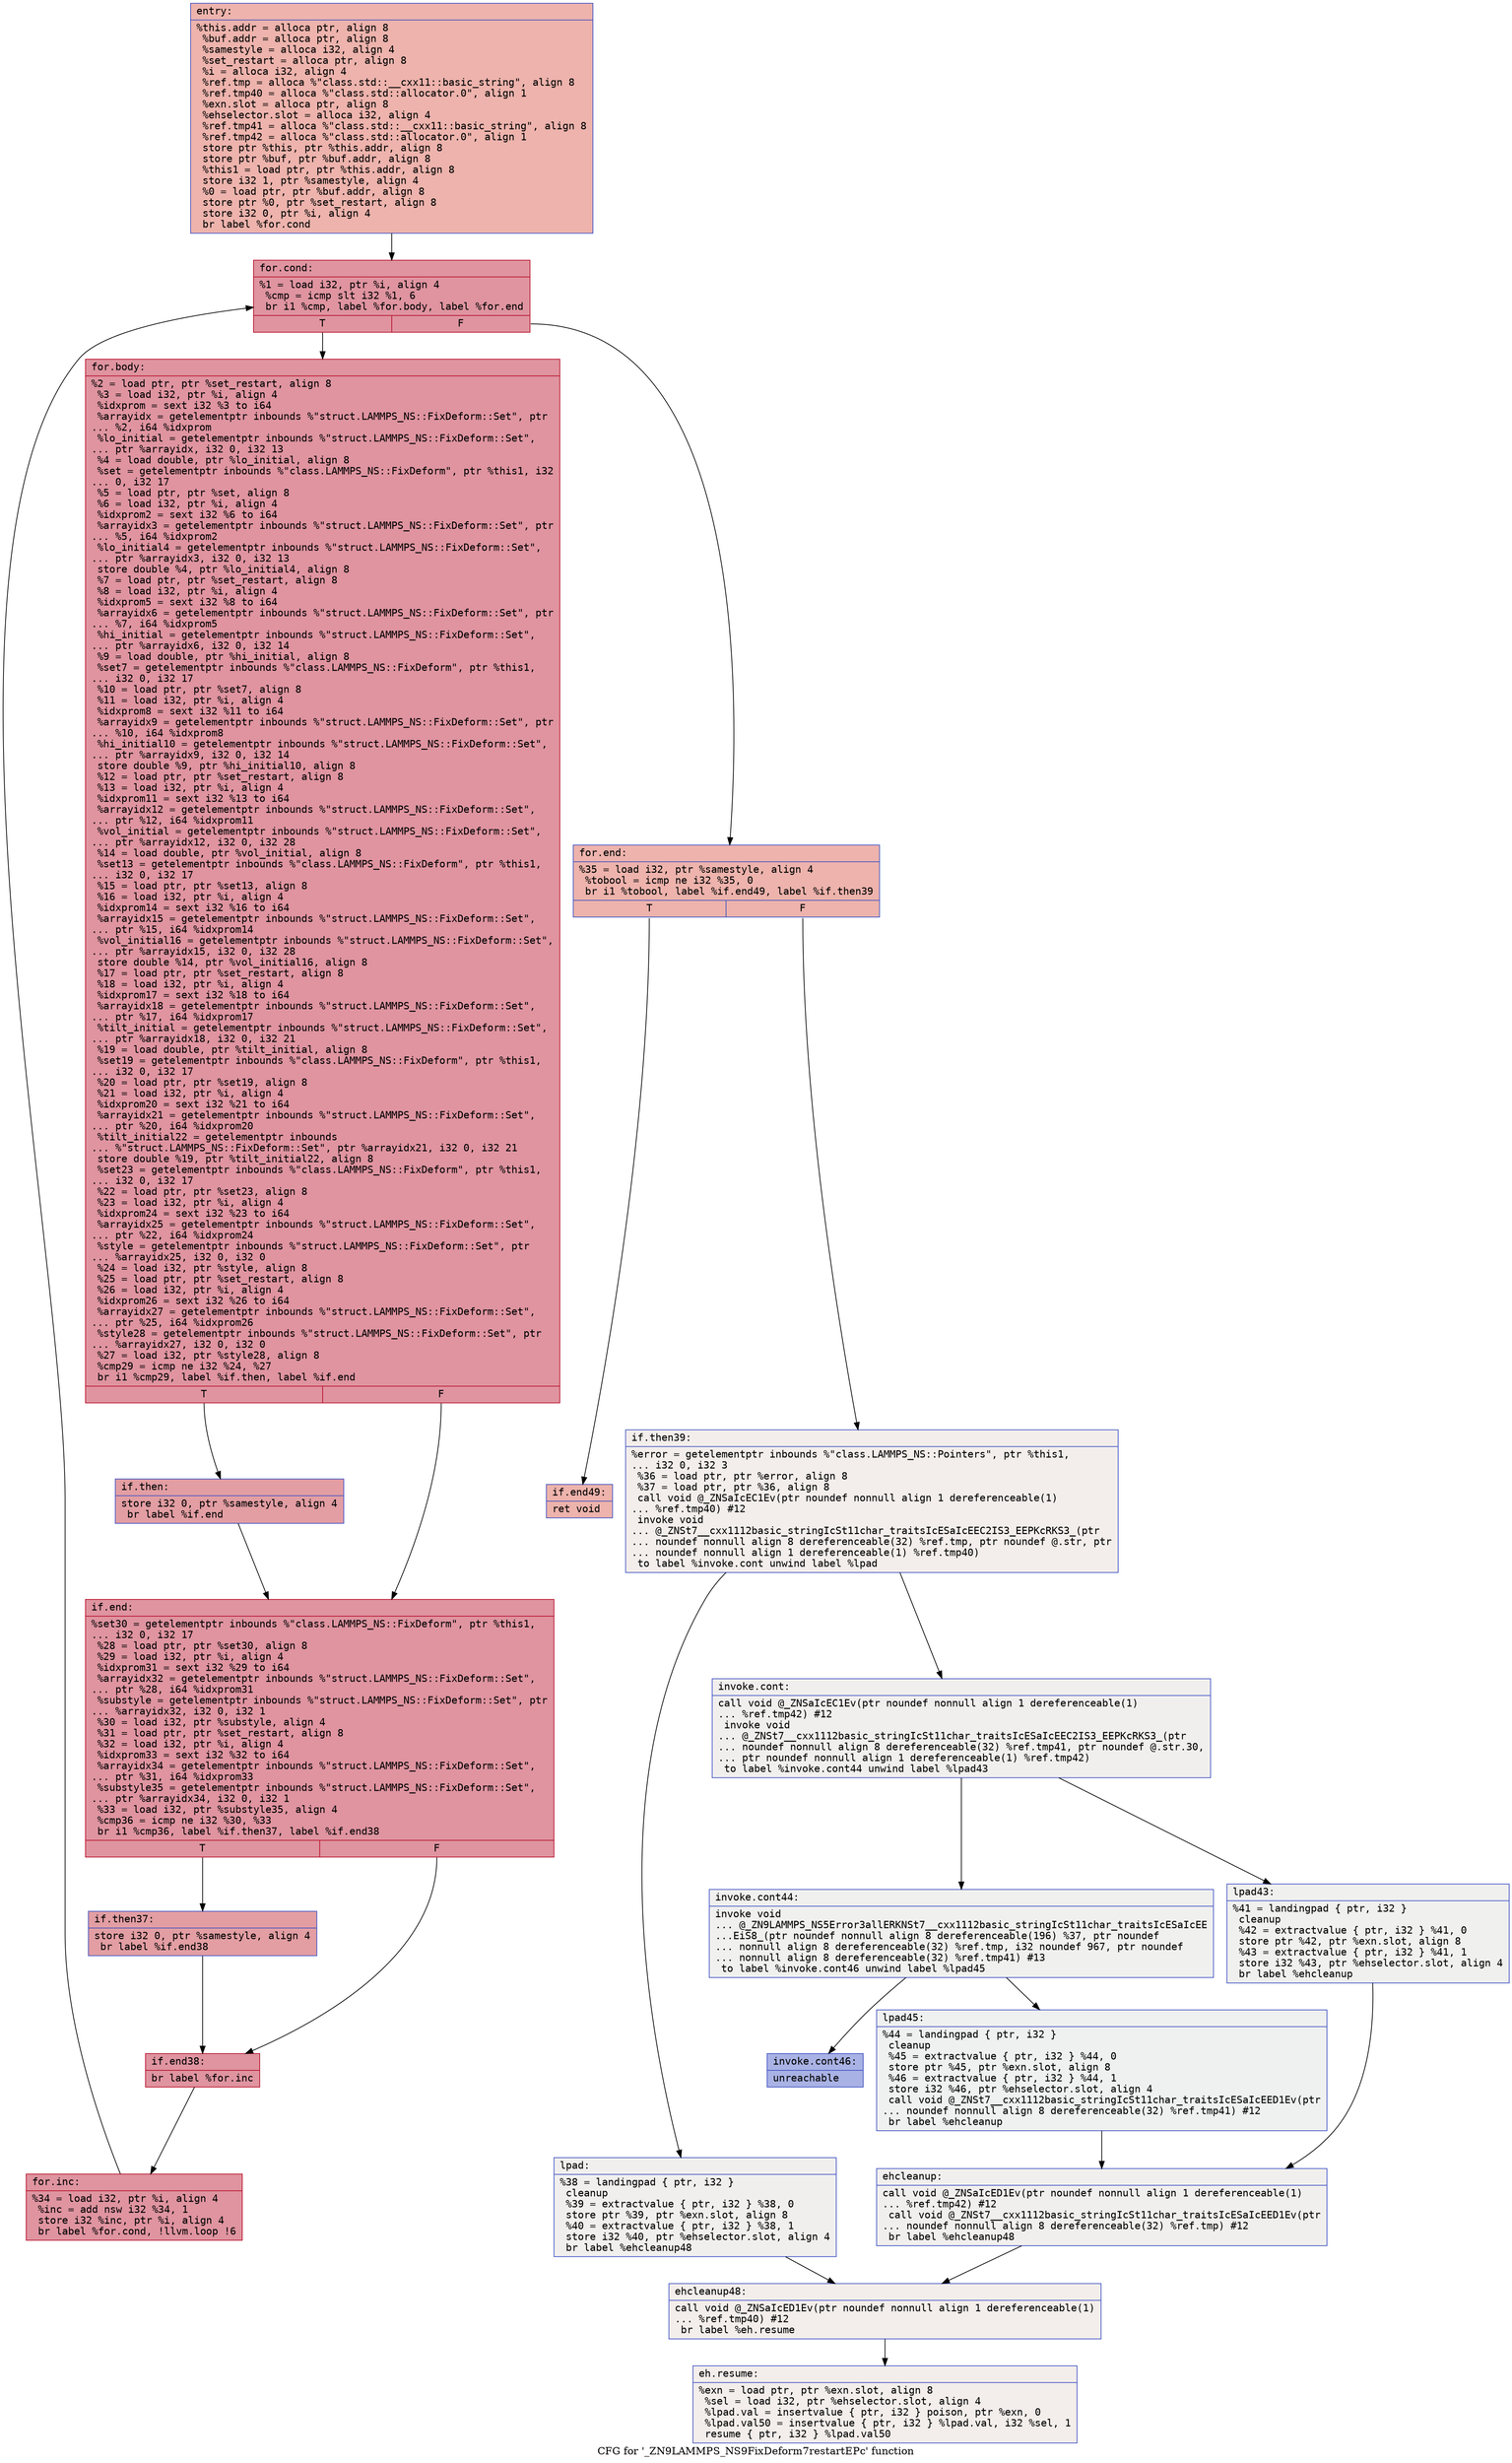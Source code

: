 digraph "CFG for '_ZN9LAMMPS_NS9FixDeform7restartEPc' function" {
	label="CFG for '_ZN9LAMMPS_NS9FixDeform7restartEPc' function";

	Node0x558e84f9e7f0 [shape=record,color="#3d50c3ff", style=filled, fillcolor="#d6524470" fontname="Courier",label="{entry:\l|  %this.addr = alloca ptr, align 8\l  %buf.addr = alloca ptr, align 8\l  %samestyle = alloca i32, align 4\l  %set_restart = alloca ptr, align 8\l  %i = alloca i32, align 4\l  %ref.tmp = alloca %\"class.std::__cxx11::basic_string\", align 8\l  %ref.tmp40 = alloca %\"class.std::allocator.0\", align 1\l  %exn.slot = alloca ptr, align 8\l  %ehselector.slot = alloca i32, align 4\l  %ref.tmp41 = alloca %\"class.std::__cxx11::basic_string\", align 8\l  %ref.tmp42 = alloca %\"class.std::allocator.0\", align 1\l  store ptr %this, ptr %this.addr, align 8\l  store ptr %buf, ptr %buf.addr, align 8\l  %this1 = load ptr, ptr %this.addr, align 8\l  store i32 1, ptr %samestyle, align 4\l  %0 = load ptr, ptr %buf.addr, align 8\l  store ptr %0, ptr %set_restart, align 8\l  store i32 0, ptr %i, align 4\l  br label %for.cond\l}"];
	Node0x558e84f9e7f0 -> Node0x558e84f9f3e0[tooltip="entry -> for.cond\nProbability 100.00%" ];
	Node0x558e84f9f3e0 [shape=record,color="#b70d28ff", style=filled, fillcolor="#b70d2870" fontname="Courier",label="{for.cond:\l|  %1 = load i32, ptr %i, align 4\l  %cmp = icmp slt i32 %1, 6\l  br i1 %cmp, label %for.body, label %for.end\l|{<s0>T|<s1>F}}"];
	Node0x558e84f9f3e0:s0 -> Node0x558e84f9f600[tooltip="for.cond -> for.body\nProbability 96.88%" ];
	Node0x558e84f9f3e0:s1 -> Node0x558e84f9f680[tooltip="for.cond -> for.end\nProbability 3.12%" ];
	Node0x558e84f9f600 [shape=record,color="#b70d28ff", style=filled, fillcolor="#b70d2870" fontname="Courier",label="{for.body:\l|  %2 = load ptr, ptr %set_restart, align 8\l  %3 = load i32, ptr %i, align 4\l  %idxprom = sext i32 %3 to i64\l  %arrayidx = getelementptr inbounds %\"struct.LAMMPS_NS::FixDeform::Set\", ptr\l... %2, i64 %idxprom\l  %lo_initial = getelementptr inbounds %\"struct.LAMMPS_NS::FixDeform::Set\",\l... ptr %arrayidx, i32 0, i32 13\l  %4 = load double, ptr %lo_initial, align 8\l  %set = getelementptr inbounds %\"class.LAMMPS_NS::FixDeform\", ptr %this1, i32\l... 0, i32 17\l  %5 = load ptr, ptr %set, align 8\l  %6 = load i32, ptr %i, align 4\l  %idxprom2 = sext i32 %6 to i64\l  %arrayidx3 = getelementptr inbounds %\"struct.LAMMPS_NS::FixDeform::Set\", ptr\l... %5, i64 %idxprom2\l  %lo_initial4 = getelementptr inbounds %\"struct.LAMMPS_NS::FixDeform::Set\",\l... ptr %arrayidx3, i32 0, i32 13\l  store double %4, ptr %lo_initial4, align 8\l  %7 = load ptr, ptr %set_restart, align 8\l  %8 = load i32, ptr %i, align 4\l  %idxprom5 = sext i32 %8 to i64\l  %arrayidx6 = getelementptr inbounds %\"struct.LAMMPS_NS::FixDeform::Set\", ptr\l... %7, i64 %idxprom5\l  %hi_initial = getelementptr inbounds %\"struct.LAMMPS_NS::FixDeform::Set\",\l... ptr %arrayidx6, i32 0, i32 14\l  %9 = load double, ptr %hi_initial, align 8\l  %set7 = getelementptr inbounds %\"class.LAMMPS_NS::FixDeform\", ptr %this1,\l... i32 0, i32 17\l  %10 = load ptr, ptr %set7, align 8\l  %11 = load i32, ptr %i, align 4\l  %idxprom8 = sext i32 %11 to i64\l  %arrayidx9 = getelementptr inbounds %\"struct.LAMMPS_NS::FixDeform::Set\", ptr\l... %10, i64 %idxprom8\l  %hi_initial10 = getelementptr inbounds %\"struct.LAMMPS_NS::FixDeform::Set\",\l... ptr %arrayidx9, i32 0, i32 14\l  store double %9, ptr %hi_initial10, align 8\l  %12 = load ptr, ptr %set_restart, align 8\l  %13 = load i32, ptr %i, align 4\l  %idxprom11 = sext i32 %13 to i64\l  %arrayidx12 = getelementptr inbounds %\"struct.LAMMPS_NS::FixDeform::Set\",\l... ptr %12, i64 %idxprom11\l  %vol_initial = getelementptr inbounds %\"struct.LAMMPS_NS::FixDeform::Set\",\l... ptr %arrayidx12, i32 0, i32 28\l  %14 = load double, ptr %vol_initial, align 8\l  %set13 = getelementptr inbounds %\"class.LAMMPS_NS::FixDeform\", ptr %this1,\l... i32 0, i32 17\l  %15 = load ptr, ptr %set13, align 8\l  %16 = load i32, ptr %i, align 4\l  %idxprom14 = sext i32 %16 to i64\l  %arrayidx15 = getelementptr inbounds %\"struct.LAMMPS_NS::FixDeform::Set\",\l... ptr %15, i64 %idxprom14\l  %vol_initial16 = getelementptr inbounds %\"struct.LAMMPS_NS::FixDeform::Set\",\l... ptr %arrayidx15, i32 0, i32 28\l  store double %14, ptr %vol_initial16, align 8\l  %17 = load ptr, ptr %set_restart, align 8\l  %18 = load i32, ptr %i, align 4\l  %idxprom17 = sext i32 %18 to i64\l  %arrayidx18 = getelementptr inbounds %\"struct.LAMMPS_NS::FixDeform::Set\",\l... ptr %17, i64 %idxprom17\l  %tilt_initial = getelementptr inbounds %\"struct.LAMMPS_NS::FixDeform::Set\",\l... ptr %arrayidx18, i32 0, i32 21\l  %19 = load double, ptr %tilt_initial, align 8\l  %set19 = getelementptr inbounds %\"class.LAMMPS_NS::FixDeform\", ptr %this1,\l... i32 0, i32 17\l  %20 = load ptr, ptr %set19, align 8\l  %21 = load i32, ptr %i, align 4\l  %idxprom20 = sext i32 %21 to i64\l  %arrayidx21 = getelementptr inbounds %\"struct.LAMMPS_NS::FixDeform::Set\",\l... ptr %20, i64 %idxprom20\l  %tilt_initial22 = getelementptr inbounds\l... %\"struct.LAMMPS_NS::FixDeform::Set\", ptr %arrayidx21, i32 0, i32 21\l  store double %19, ptr %tilt_initial22, align 8\l  %set23 = getelementptr inbounds %\"class.LAMMPS_NS::FixDeform\", ptr %this1,\l... i32 0, i32 17\l  %22 = load ptr, ptr %set23, align 8\l  %23 = load i32, ptr %i, align 4\l  %idxprom24 = sext i32 %23 to i64\l  %arrayidx25 = getelementptr inbounds %\"struct.LAMMPS_NS::FixDeform::Set\",\l... ptr %22, i64 %idxprom24\l  %style = getelementptr inbounds %\"struct.LAMMPS_NS::FixDeform::Set\", ptr\l... %arrayidx25, i32 0, i32 0\l  %24 = load i32, ptr %style, align 8\l  %25 = load ptr, ptr %set_restart, align 8\l  %26 = load i32, ptr %i, align 4\l  %idxprom26 = sext i32 %26 to i64\l  %arrayidx27 = getelementptr inbounds %\"struct.LAMMPS_NS::FixDeform::Set\",\l... ptr %25, i64 %idxprom26\l  %style28 = getelementptr inbounds %\"struct.LAMMPS_NS::FixDeform::Set\", ptr\l... %arrayidx27, i32 0, i32 0\l  %27 = load i32, ptr %style28, align 8\l  %cmp29 = icmp ne i32 %24, %27\l  br i1 %cmp29, label %if.then, label %if.end\l|{<s0>T|<s1>F}}"];
	Node0x558e84f9f600:s0 -> Node0x558e84f2bd70[tooltip="for.body -> if.then\nProbability 50.00%" ];
	Node0x558e84f9f600:s1 -> Node0x558e84db2830[tooltip="for.body -> if.end\nProbability 50.00%" ];
	Node0x558e84f2bd70 [shape=record,color="#3d50c3ff", style=filled, fillcolor="#be242e70" fontname="Courier",label="{if.then:\l|  store i32 0, ptr %samestyle, align 4\l  br label %if.end\l}"];
	Node0x558e84f2bd70 -> Node0x558e84db2830[tooltip="if.then -> if.end\nProbability 100.00%" ];
	Node0x558e84db2830 [shape=record,color="#b70d28ff", style=filled, fillcolor="#b70d2870" fontname="Courier",label="{if.end:\l|  %set30 = getelementptr inbounds %\"class.LAMMPS_NS::FixDeform\", ptr %this1,\l... i32 0, i32 17\l  %28 = load ptr, ptr %set30, align 8\l  %29 = load i32, ptr %i, align 4\l  %idxprom31 = sext i32 %29 to i64\l  %arrayidx32 = getelementptr inbounds %\"struct.LAMMPS_NS::FixDeform::Set\",\l... ptr %28, i64 %idxprom31\l  %substyle = getelementptr inbounds %\"struct.LAMMPS_NS::FixDeform::Set\", ptr\l... %arrayidx32, i32 0, i32 1\l  %30 = load i32, ptr %substyle, align 4\l  %31 = load ptr, ptr %set_restart, align 8\l  %32 = load i32, ptr %i, align 4\l  %idxprom33 = sext i32 %32 to i64\l  %arrayidx34 = getelementptr inbounds %\"struct.LAMMPS_NS::FixDeform::Set\",\l... ptr %31, i64 %idxprom33\l  %substyle35 = getelementptr inbounds %\"struct.LAMMPS_NS::FixDeform::Set\",\l... ptr %arrayidx34, i32 0, i32 1\l  %33 = load i32, ptr %substyle35, align 4\l  %cmp36 = icmp ne i32 %30, %33\l  br i1 %cmp36, label %if.then37, label %if.end38\l|{<s0>T|<s1>F}}"];
	Node0x558e84db2830:s0 -> Node0x558e84fa9c00[tooltip="if.end -> if.then37\nProbability 50.00%" ];
	Node0x558e84db2830:s1 -> Node0x558e84fa9c80[tooltip="if.end -> if.end38\nProbability 50.00%" ];
	Node0x558e84fa9c00 [shape=record,color="#3d50c3ff", style=filled, fillcolor="#be242e70" fontname="Courier",label="{if.then37:\l|  store i32 0, ptr %samestyle, align 4\l  br label %if.end38\l}"];
	Node0x558e84fa9c00 -> Node0x558e84fa9c80[tooltip="if.then37 -> if.end38\nProbability 100.00%" ];
	Node0x558e84fa9c80 [shape=record,color="#b70d28ff", style=filled, fillcolor="#b70d2870" fontname="Courier",label="{if.end38:\l|  br label %for.inc\l}"];
	Node0x558e84fa9c80 -> Node0x558e84fa9ec0[tooltip="if.end38 -> for.inc\nProbability 100.00%" ];
	Node0x558e84fa9ec0 [shape=record,color="#b70d28ff", style=filled, fillcolor="#b70d2870" fontname="Courier",label="{for.inc:\l|  %34 = load i32, ptr %i, align 4\l  %inc = add nsw i32 %34, 1\l  store i32 %inc, ptr %i, align 4\l  br label %for.cond, !llvm.loop !6\l}"];
	Node0x558e84fa9ec0 -> Node0x558e84f9f3e0[tooltip="for.inc -> for.cond\nProbability 100.00%" ];
	Node0x558e84f9f680 [shape=record,color="#3d50c3ff", style=filled, fillcolor="#d6524470" fontname="Courier",label="{for.end:\l|  %35 = load i32, ptr %samestyle, align 4\l  %tobool = icmp ne i32 %35, 0\l  br i1 %tobool, label %if.end49, label %if.then39\l|{<s0>T|<s1>F}}"];
	Node0x558e84f9f680:s0 -> Node0x558e84faa3a0[tooltip="for.end -> if.end49\nProbability 100.00%" ];
	Node0x558e84f9f680:s1 -> Node0x558e84faa420[tooltip="for.end -> if.then39\nProbability 0.00%" ];
	Node0x558e84faa420 [shape=record,color="#3d50c3ff", style=filled, fillcolor="#e5d8d170" fontname="Courier",label="{if.then39:\l|  %error = getelementptr inbounds %\"class.LAMMPS_NS::Pointers\", ptr %this1,\l... i32 0, i32 3\l  %36 = load ptr, ptr %error, align 8\l  %37 = load ptr, ptr %36, align 8\l  call void @_ZNSaIcEC1Ev(ptr noundef nonnull align 1 dereferenceable(1)\l... %ref.tmp40) #12\l  invoke void\l... @_ZNSt7__cxx1112basic_stringIcSt11char_traitsIcESaIcEEC2IS3_EEPKcRKS3_(ptr\l... noundef nonnull align 8 dereferenceable(32) %ref.tmp, ptr noundef @.str, ptr\l... noundef nonnull align 1 dereferenceable(1) %ref.tmp40)\l          to label %invoke.cont unwind label %lpad\l}"];
	Node0x558e84faa420 -> Node0x558e84faa8b0[tooltip="if.then39 -> invoke.cont\nProbability 50.00%" ];
	Node0x558e84faa420 -> Node0x558e84faa930[tooltip="if.then39 -> lpad\nProbability 50.00%" ];
	Node0x558e84faa8b0 [shape=record,color="#3d50c3ff", style=filled, fillcolor="#e0dbd870" fontname="Courier",label="{invoke.cont:\l|  call void @_ZNSaIcEC1Ev(ptr noundef nonnull align 1 dereferenceable(1)\l... %ref.tmp42) #12\l  invoke void\l... @_ZNSt7__cxx1112basic_stringIcSt11char_traitsIcESaIcEEC2IS3_EEPKcRKS3_(ptr\l... noundef nonnull align 8 dereferenceable(32) %ref.tmp41, ptr noundef @.str.30,\l... ptr noundef nonnull align 1 dereferenceable(1) %ref.tmp42)\l          to label %invoke.cont44 unwind label %lpad43\l}"];
	Node0x558e84faa8b0 -> Node0x558e84faac50[tooltip="invoke.cont -> invoke.cont44\nProbability 50.00%" ];
	Node0x558e84faa8b0 -> Node0x558e84faaca0[tooltip="invoke.cont -> lpad43\nProbability 50.00%" ];
	Node0x558e84faac50 [shape=record,color="#3d50c3ff", style=filled, fillcolor="#dedcdb70" fontname="Courier",label="{invoke.cont44:\l|  invoke void\l... @_ZN9LAMMPS_NS5Error3allERKNSt7__cxx1112basic_stringIcSt11char_traitsIcESaIcEE\l...EiS8_(ptr noundef nonnull align 8 dereferenceable(196) %37, ptr noundef\l... nonnull align 8 dereferenceable(32) %ref.tmp, i32 noundef 967, ptr noundef\l... nonnull align 8 dereferenceable(32) %ref.tmp41) #13\l          to label %invoke.cont46 unwind label %lpad45\l}"];
	Node0x558e84faac50 -> Node0x558e84faac00[tooltip="invoke.cont44 -> invoke.cont46\nProbability 0.00%" ];
	Node0x558e84faac50 -> Node0x558e84faaf00[tooltip="invoke.cont44 -> lpad45\nProbability 100.00%" ];
	Node0x558e84faac00 [shape=record,color="#3d50c3ff", style=filled, fillcolor="#3d50c370" fontname="Courier",label="{invoke.cont46:\l|  unreachable\l}"];
	Node0x558e84faa930 [shape=record,color="#3d50c3ff", style=filled, fillcolor="#e0dbd870" fontname="Courier",label="{lpad:\l|  %38 = landingpad \{ ptr, i32 \}\l          cleanup\l  %39 = extractvalue \{ ptr, i32 \} %38, 0\l  store ptr %39, ptr %exn.slot, align 8\l  %40 = extractvalue \{ ptr, i32 \} %38, 1\l  store i32 %40, ptr %ehselector.slot, align 4\l  br label %ehcleanup48\l}"];
	Node0x558e84faa930 -> Node0x558e84fab460[tooltip="lpad -> ehcleanup48\nProbability 100.00%" ];
	Node0x558e84faaca0 [shape=record,color="#3d50c3ff", style=filled, fillcolor="#dedcdb70" fontname="Courier",label="{lpad43:\l|  %41 = landingpad \{ ptr, i32 \}\l          cleanup\l  %42 = extractvalue \{ ptr, i32 \} %41, 0\l  store ptr %42, ptr %exn.slot, align 8\l  %43 = extractvalue \{ ptr, i32 \} %41, 1\l  store i32 %43, ptr %ehselector.slot, align 4\l  br label %ehcleanup\l}"];
	Node0x558e84faaca0 -> Node0x558e84fab7b0[tooltip="lpad43 -> ehcleanup\nProbability 100.00%" ];
	Node0x558e84faaf00 [shape=record,color="#3d50c3ff", style=filled, fillcolor="#dbdcde70" fontname="Courier",label="{lpad45:\l|  %44 = landingpad \{ ptr, i32 \}\l          cleanup\l  %45 = extractvalue \{ ptr, i32 \} %44, 0\l  store ptr %45, ptr %exn.slot, align 8\l  %46 = extractvalue \{ ptr, i32 \} %44, 1\l  store i32 %46, ptr %ehselector.slot, align 4\l  call void @_ZNSt7__cxx1112basic_stringIcSt11char_traitsIcESaIcEED1Ev(ptr\l... noundef nonnull align 8 dereferenceable(32) %ref.tmp41) #12\l  br label %ehcleanup\l}"];
	Node0x558e84faaf00 -> Node0x558e84fab7b0[tooltip="lpad45 -> ehcleanup\nProbability 100.00%" ];
	Node0x558e84fab7b0 [shape=record,color="#3d50c3ff", style=filled, fillcolor="#e0dbd870" fontname="Courier",label="{ehcleanup:\l|  call void @_ZNSaIcED1Ev(ptr noundef nonnull align 1 dereferenceable(1)\l... %ref.tmp42) #12\l  call void @_ZNSt7__cxx1112basic_stringIcSt11char_traitsIcESaIcEED1Ev(ptr\l... noundef nonnull align 8 dereferenceable(32) %ref.tmp) #12\l  br label %ehcleanup48\l}"];
	Node0x558e84fab7b0 -> Node0x558e84fab460[tooltip="ehcleanup -> ehcleanup48\nProbability 100.00%" ];
	Node0x558e84fab460 [shape=record,color="#3d50c3ff", style=filled, fillcolor="#e5d8d170" fontname="Courier",label="{ehcleanup48:\l|  call void @_ZNSaIcED1Ev(ptr noundef nonnull align 1 dereferenceable(1)\l... %ref.tmp40) #12\l  br label %eh.resume\l}"];
	Node0x558e84fab460 -> Node0x558e84fac060[tooltip="ehcleanup48 -> eh.resume\nProbability 100.00%" ];
	Node0x558e84faa3a0 [shape=record,color="#3d50c3ff", style=filled, fillcolor="#d6524470" fontname="Courier",label="{if.end49:\l|  ret void\l}"];
	Node0x558e84fac060 [shape=record,color="#3d50c3ff", style=filled, fillcolor="#e5d8d170" fontname="Courier",label="{eh.resume:\l|  %exn = load ptr, ptr %exn.slot, align 8\l  %sel = load i32, ptr %ehselector.slot, align 4\l  %lpad.val = insertvalue \{ ptr, i32 \} poison, ptr %exn, 0\l  %lpad.val50 = insertvalue \{ ptr, i32 \} %lpad.val, i32 %sel, 1\l  resume \{ ptr, i32 \} %lpad.val50\l}"];
}
